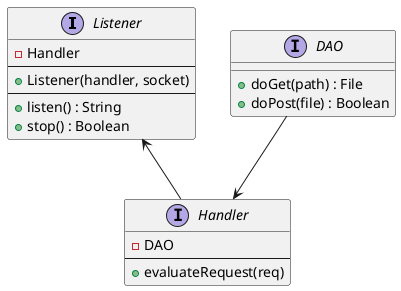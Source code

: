 @startuml
interface Listener{
-Handler
--
+ Listener(handler, socket)
--
+ listen() : String
+ stop() : Boolean
}

interface Handler{
-DAO
--
+evaluateRequest(req)
}

interface DAO{
+doGet(path) : File
+doPost(file) : Boolean
}

Listener <-- Handler
DAO --> Handler

@enduml
